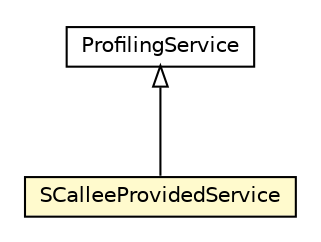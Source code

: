 #!/usr/local/bin/dot
#
# Class diagram 
# Generated by UMLGraph version R5_6-24-gf6e263 (http://www.umlgraph.org/)
#

digraph G {
	edge [fontname="Helvetica",fontsize=10,labelfontname="Helvetica",labelfontsize=10];
	node [fontname="Helvetica",fontsize=10,shape=plaintext];
	nodesep=0.25;
	ranksep=0.5;
	// org.universAAL.ontology.profile.service.ProfilingService
	c6895556 [label=<<table title="org.universAAL.ontology.profile.service.ProfilingService" border="0" cellborder="1" cellspacing="0" cellpadding="2" port="p" href="../../../ontology/profile/service/ProfilingService.html">
		<tr><td><table border="0" cellspacing="0" cellpadding="1">
<tr><td align="center" balign="center"> ProfilingService </td></tr>
		</table></td></tr>
		</table>>, URL="../../../ontology/profile/service/ProfilingService.html", fontname="Helvetica", fontcolor="black", fontsize=10.0];
	// org.universAAL.context.prof.serv.SCalleeProvidedService
	c6896256 [label=<<table title="org.universAAL.context.prof.serv.SCalleeProvidedService" border="0" cellborder="1" cellspacing="0" cellpadding="2" port="p" bgcolor="lemonChiffon" href="./SCalleeProvidedService.html">
		<tr><td><table border="0" cellspacing="0" cellpadding="1">
<tr><td align="center" balign="center"> SCalleeProvidedService </td></tr>
		</table></td></tr>
		</table>>, URL="./SCalleeProvidedService.html", fontname="Helvetica", fontcolor="black", fontsize=10.0];
	//org.universAAL.context.prof.serv.SCalleeProvidedService extends org.universAAL.ontology.profile.service.ProfilingService
	c6895556:p -> c6896256:p [dir=back,arrowtail=empty];
}

